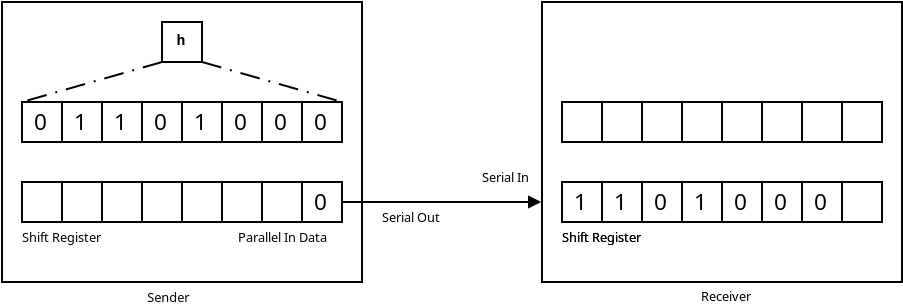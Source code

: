 <?xml version="1.0" encoding="UTF-8"?>
<dia:diagram xmlns:dia="http://www.lysator.liu.se/~alla/dia/">
  <dia:layer name="Background" visible="true" connectable="true" active="true">
    <dia:object type="Standard - Box" version="0" id="O0">
      <dia:attribute name="obj_pos">
        <dia:point val="28,2"/>
      </dia:attribute>
      <dia:attribute name="obj_bb">
        <dia:rectangle val="27.95,1.95;46.05,16.05"/>
      </dia:attribute>
      <dia:attribute name="elem_corner">
        <dia:point val="28,2"/>
      </dia:attribute>
      <dia:attribute name="elem_width">
        <dia:real val="18"/>
      </dia:attribute>
      <dia:attribute name="elem_height">
        <dia:real val="14"/>
      </dia:attribute>
      <dia:attribute name="show_background">
        <dia:boolean val="true"/>
      </dia:attribute>
    </dia:object>
    <dia:object type="Standard - Box" version="0" id="O1">
      <dia:attribute name="obj_pos">
        <dia:point val="1,2"/>
      </dia:attribute>
      <dia:attribute name="obj_bb">
        <dia:rectangle val="0.95,1.95;19.05,16.05"/>
      </dia:attribute>
      <dia:attribute name="elem_corner">
        <dia:point val="1,2"/>
      </dia:attribute>
      <dia:attribute name="elem_width">
        <dia:real val="18"/>
      </dia:attribute>
      <dia:attribute name="elem_height">
        <dia:real val="14"/>
      </dia:attribute>
      <dia:attribute name="show_background">
        <dia:boolean val="true"/>
      </dia:attribute>
    </dia:object>
    <dia:object type="Standard - Line" version="0" id="O2">
      <dia:attribute name="obj_pos">
        <dia:point val="18,12"/>
      </dia:attribute>
      <dia:attribute name="obj_bb">
        <dia:rectangle val="17.95,11.669;27.962,12.331"/>
      </dia:attribute>
      <dia:attribute name="conn_endpoints">
        <dia:point val="18,12"/>
        <dia:point val="27.9,12"/>
      </dia:attribute>
      <dia:attribute name="numcp">
        <dia:int val="1"/>
      </dia:attribute>
      <dia:attribute name="end_arrow">
        <dia:enum val="3"/>
      </dia:attribute>
      <dia:attribute name="end_arrow_length">
        <dia:real val="0.5"/>
      </dia:attribute>
      <dia:attribute name="end_arrow_width">
        <dia:real val="0.5"/>
      </dia:attribute>
      <dia:connections>
        <dia:connection handle="0" to="O12" connection="4"/>
      </dia:connections>
    </dia:object>
    <dia:object type="Standard - Line" version="0" id="O3">
      <dia:attribute name="obj_pos">
        <dia:point val="9,5"/>
      </dia:attribute>
      <dia:attribute name="obj_bb">
        <dia:rectangle val="1.938,4.938;9.062,7.062"/>
      </dia:attribute>
      <dia:attribute name="conn_endpoints">
        <dia:point val="9,5"/>
        <dia:point val="2,7"/>
      </dia:attribute>
      <dia:attribute name="numcp">
        <dia:int val="1"/>
      </dia:attribute>
      <dia:attribute name="line_style">
        <dia:enum val="2"/>
      </dia:attribute>
      <dia:connections>
        <dia:connection handle="0" to="O16" connection="5"/>
        <dia:connection handle="1" to="O19" connection="0"/>
      </dia:connections>
    </dia:object>
    <dia:object type="Standard - Line" version="0" id="O4">
      <dia:attribute name="obj_pos">
        <dia:point val="11,5"/>
      </dia:attribute>
      <dia:attribute name="obj_bb">
        <dia:rectangle val="10.938,4.938;18.062,7.062"/>
      </dia:attribute>
      <dia:attribute name="conn_endpoints">
        <dia:point val="11,5"/>
        <dia:point val="18,7"/>
      </dia:attribute>
      <dia:attribute name="numcp">
        <dia:int val="1"/>
      </dia:attribute>
      <dia:attribute name="line_style">
        <dia:enum val="2"/>
      </dia:attribute>
      <dia:connections>
        <dia:connection handle="0" to="O16" connection="7"/>
        <dia:connection handle="1" to="O26" connection="2"/>
      </dia:connections>
    </dia:object>
    <dia:object type="Standard - Box" version="0" id="O5">
      <dia:attribute name="obj_pos">
        <dia:point val="2,11"/>
      </dia:attribute>
      <dia:attribute name="obj_bb">
        <dia:rectangle val="1.95,10.95;4.05,13.05"/>
      </dia:attribute>
      <dia:attribute name="elem_corner">
        <dia:point val="2,11"/>
      </dia:attribute>
      <dia:attribute name="elem_width">
        <dia:real val="2"/>
      </dia:attribute>
      <dia:attribute name="elem_height">
        <dia:real val="2"/>
      </dia:attribute>
      <dia:attribute name="show_background">
        <dia:boolean val="true"/>
      </dia:attribute>
    </dia:object>
    <dia:object type="Standard - Box" version="0" id="O6">
      <dia:attribute name="obj_pos">
        <dia:point val="4,11"/>
      </dia:attribute>
      <dia:attribute name="obj_bb">
        <dia:rectangle val="3.95,10.95;6.05,13.05"/>
      </dia:attribute>
      <dia:attribute name="elem_corner">
        <dia:point val="4,11"/>
      </dia:attribute>
      <dia:attribute name="elem_width">
        <dia:real val="2"/>
      </dia:attribute>
      <dia:attribute name="elem_height">
        <dia:real val="2"/>
      </dia:attribute>
      <dia:attribute name="show_background">
        <dia:boolean val="true"/>
      </dia:attribute>
    </dia:object>
    <dia:object type="Standard - Box" version="0" id="O7">
      <dia:attribute name="obj_pos">
        <dia:point val="6,11"/>
      </dia:attribute>
      <dia:attribute name="obj_bb">
        <dia:rectangle val="5.95,10.95;8.05,13.05"/>
      </dia:attribute>
      <dia:attribute name="elem_corner">
        <dia:point val="6,11"/>
      </dia:attribute>
      <dia:attribute name="elem_width">
        <dia:real val="2"/>
      </dia:attribute>
      <dia:attribute name="elem_height">
        <dia:real val="2"/>
      </dia:attribute>
      <dia:attribute name="show_background">
        <dia:boolean val="true"/>
      </dia:attribute>
    </dia:object>
    <dia:object type="Standard - Box" version="0" id="O8">
      <dia:attribute name="obj_pos">
        <dia:point val="8,11"/>
      </dia:attribute>
      <dia:attribute name="obj_bb">
        <dia:rectangle val="7.95,10.95;10.05,13.05"/>
      </dia:attribute>
      <dia:attribute name="elem_corner">
        <dia:point val="8,11"/>
      </dia:attribute>
      <dia:attribute name="elem_width">
        <dia:real val="2"/>
      </dia:attribute>
      <dia:attribute name="elem_height">
        <dia:real val="2"/>
      </dia:attribute>
      <dia:attribute name="show_background">
        <dia:boolean val="true"/>
      </dia:attribute>
    </dia:object>
    <dia:object type="Standard - Box" version="0" id="O9">
      <dia:attribute name="obj_pos">
        <dia:point val="10,11"/>
      </dia:attribute>
      <dia:attribute name="obj_bb">
        <dia:rectangle val="9.95,10.95;12.05,13.05"/>
      </dia:attribute>
      <dia:attribute name="elem_corner">
        <dia:point val="10,11"/>
      </dia:attribute>
      <dia:attribute name="elem_width">
        <dia:real val="2"/>
      </dia:attribute>
      <dia:attribute name="elem_height">
        <dia:real val="2"/>
      </dia:attribute>
      <dia:attribute name="show_background">
        <dia:boolean val="true"/>
      </dia:attribute>
    </dia:object>
    <dia:object type="Standard - Box" version="0" id="O10">
      <dia:attribute name="obj_pos">
        <dia:point val="12,11"/>
      </dia:attribute>
      <dia:attribute name="obj_bb">
        <dia:rectangle val="11.95,10.95;14.05,13.05"/>
      </dia:attribute>
      <dia:attribute name="elem_corner">
        <dia:point val="12,11"/>
      </dia:attribute>
      <dia:attribute name="elem_width">
        <dia:real val="2"/>
      </dia:attribute>
      <dia:attribute name="elem_height">
        <dia:real val="2"/>
      </dia:attribute>
      <dia:attribute name="show_background">
        <dia:boolean val="true"/>
      </dia:attribute>
    </dia:object>
    <dia:object type="Standard - Box" version="0" id="O11">
      <dia:attribute name="obj_pos">
        <dia:point val="14,11"/>
      </dia:attribute>
      <dia:attribute name="obj_bb">
        <dia:rectangle val="13.95,10.95;16.05,13.05"/>
      </dia:attribute>
      <dia:attribute name="elem_corner">
        <dia:point val="14,11"/>
      </dia:attribute>
      <dia:attribute name="elem_width">
        <dia:real val="2"/>
      </dia:attribute>
      <dia:attribute name="elem_height">
        <dia:real val="2"/>
      </dia:attribute>
      <dia:attribute name="show_background">
        <dia:boolean val="true"/>
      </dia:attribute>
    </dia:object>
    <dia:object type="Standard - Box" version="0" id="O12">
      <dia:attribute name="obj_pos">
        <dia:point val="16,11"/>
      </dia:attribute>
      <dia:attribute name="obj_bb">
        <dia:rectangle val="15.95,10.95;18.05,13.05"/>
      </dia:attribute>
      <dia:attribute name="elem_corner">
        <dia:point val="16,11"/>
      </dia:attribute>
      <dia:attribute name="elem_width">
        <dia:real val="2"/>
      </dia:attribute>
      <dia:attribute name="elem_height">
        <dia:real val="2"/>
      </dia:attribute>
      <dia:attribute name="show_background">
        <dia:boolean val="true"/>
      </dia:attribute>
    </dia:object>
    <dia:object type="Standard - Text" version="1" id="O13">
      <dia:attribute name="obj_pos">
        <dia:point val="16.6,12.4"/>
      </dia:attribute>
      <dia:attribute name="obj_bb">
        <dia:rectangle val="16.6,11.35;17.32,12.668"/>
      </dia:attribute>
      <dia:attribute name="text">
        <dia:composite type="text">
          <dia:attribute name="string">
            <dia:string>#0#</dia:string>
          </dia:attribute>
          <dia:attribute name="font">
            <dia:font family="sans" style="0" name="Helvetica"/>
          </dia:attribute>
          <dia:attribute name="height">
            <dia:real val="1.411"/>
          </dia:attribute>
          <dia:attribute name="pos">
            <dia:point val="16.6,12.4"/>
          </dia:attribute>
          <dia:attribute name="color">
            <dia:color val="#000000ff"/>
          </dia:attribute>
          <dia:attribute name="alignment">
            <dia:enum val="0"/>
          </dia:attribute>
        </dia:composite>
      </dia:attribute>
      <dia:attribute name="valign">
        <dia:enum val="3"/>
      </dia:attribute>
    </dia:object>
    <dia:object type="Standard - Text" version="1" id="O14">
      <dia:attribute name="obj_pos">
        <dia:point val="12.8,14"/>
      </dia:attribute>
      <dia:attribute name="obj_bb">
        <dia:rectangle val="12.8,13.405;17.66,14.15"/>
      </dia:attribute>
      <dia:attribute name="text">
        <dia:composite type="text">
          <dia:attribute name="string">
            <dia:string>#Parallel In Data#</dia:string>
          </dia:attribute>
          <dia:attribute name="font">
            <dia:font family="sans" style="0" name="Helvetica"/>
          </dia:attribute>
          <dia:attribute name="height">
            <dia:real val="0.8"/>
          </dia:attribute>
          <dia:attribute name="pos">
            <dia:point val="12.8,14"/>
          </dia:attribute>
          <dia:attribute name="color">
            <dia:color val="#000000ff"/>
          </dia:attribute>
          <dia:attribute name="alignment">
            <dia:enum val="0"/>
          </dia:attribute>
        </dia:composite>
      </dia:attribute>
      <dia:attribute name="valign">
        <dia:enum val="3"/>
      </dia:attribute>
    </dia:object>
    <dia:object type="Standard - Text" version="1" id="O15">
      <dia:attribute name="obj_pos">
        <dia:point val="20,13"/>
      </dia:attribute>
      <dia:attribute name="obj_bb">
        <dia:rectangle val="20,12.405;23.175,13.15"/>
      </dia:attribute>
      <dia:attribute name="text">
        <dia:composite type="text">
          <dia:attribute name="string">
            <dia:string>#Serial Out#</dia:string>
          </dia:attribute>
          <dia:attribute name="font">
            <dia:font family="sans" style="0" name="Helvetica"/>
          </dia:attribute>
          <dia:attribute name="height">
            <dia:real val="0.8"/>
          </dia:attribute>
          <dia:attribute name="pos">
            <dia:point val="20,13"/>
          </dia:attribute>
          <dia:attribute name="color">
            <dia:color val="#000000ff"/>
          </dia:attribute>
          <dia:attribute name="alignment">
            <dia:enum val="0"/>
          </dia:attribute>
        </dia:composite>
      </dia:attribute>
      <dia:attribute name="valign">
        <dia:enum val="3"/>
      </dia:attribute>
    </dia:object>
    <dia:object type="Standard - Box" version="0" id="O16">
      <dia:attribute name="obj_pos">
        <dia:point val="9,3"/>
      </dia:attribute>
      <dia:attribute name="obj_bb">
        <dia:rectangle val="8.95,2.95;11.05,5.05"/>
      </dia:attribute>
      <dia:attribute name="elem_corner">
        <dia:point val="9,3"/>
      </dia:attribute>
      <dia:attribute name="elem_width">
        <dia:real val="2"/>
      </dia:attribute>
      <dia:attribute name="elem_height">
        <dia:real val="2"/>
      </dia:attribute>
      <dia:attribute name="show_background">
        <dia:boolean val="true"/>
      </dia:attribute>
    </dia:object>
    <dia:object type="Standard - Text" version="1" id="O17">
      <dia:attribute name="obj_pos">
        <dia:point val="9.73,4.154"/>
      </dia:attribute>
      <dia:attribute name="obj_bb">
        <dia:rectangle val="9.73,3.524;10.213,4.314"/>
      </dia:attribute>
      <dia:attribute name="text">
        <dia:composite type="text">
          <dia:attribute name="string">
            <dia:string>#h#</dia:string>
          </dia:attribute>
          <dia:attribute name="font">
            <dia:font family="sans" style="80" name="Helvetica-Bold"/>
          </dia:attribute>
          <dia:attribute name="height">
            <dia:real val="0.847"/>
          </dia:attribute>
          <dia:attribute name="pos">
            <dia:point val="9.73,4.154"/>
          </dia:attribute>
          <dia:attribute name="color">
            <dia:color val="#000000ff"/>
          </dia:attribute>
          <dia:attribute name="alignment">
            <dia:enum val="0"/>
          </dia:attribute>
        </dia:composite>
      </dia:attribute>
      <dia:attribute name="valign">
        <dia:enum val="3"/>
      </dia:attribute>
    </dia:object>
    <dia:object type="Standard - Text" version="1" id="O18">
      <dia:attribute name="obj_pos">
        <dia:point val="8.264,17"/>
      </dia:attribute>
      <dia:attribute name="obj_bb">
        <dia:rectangle val="8.264,16.405;10.536,17.15"/>
      </dia:attribute>
      <dia:attribute name="text">
        <dia:composite type="text">
          <dia:attribute name="string">
            <dia:string>#Sender#</dia:string>
          </dia:attribute>
          <dia:attribute name="font">
            <dia:font family="sans" style="0" name="Helvetica"/>
          </dia:attribute>
          <dia:attribute name="height">
            <dia:real val="0.8"/>
          </dia:attribute>
          <dia:attribute name="pos">
            <dia:point val="8.264,17"/>
          </dia:attribute>
          <dia:attribute name="color">
            <dia:color val="#000000ff"/>
          </dia:attribute>
          <dia:attribute name="alignment">
            <dia:enum val="0"/>
          </dia:attribute>
        </dia:composite>
      </dia:attribute>
      <dia:attribute name="valign">
        <dia:enum val="3"/>
      </dia:attribute>
    </dia:object>
    <dia:group>
      <dia:attribute name="meta">
        <dia:composite type="dict"/>
      </dia:attribute>
      <dia:attribute name="matrix"/>
      <dia:object type="Standard - Box" version="0" id="O19">
        <dia:attribute name="obj_pos">
          <dia:point val="2,7"/>
        </dia:attribute>
        <dia:attribute name="obj_bb">
          <dia:rectangle val="1.95,6.95;4.05,9.05"/>
        </dia:attribute>
        <dia:attribute name="elem_corner">
          <dia:point val="2,7"/>
        </dia:attribute>
        <dia:attribute name="elem_width">
          <dia:real val="2"/>
        </dia:attribute>
        <dia:attribute name="elem_height">
          <dia:real val="2"/>
        </dia:attribute>
        <dia:attribute name="show_background">
          <dia:boolean val="true"/>
        </dia:attribute>
      </dia:object>
      <dia:object type="Standard - Box" version="0" id="O20">
        <dia:attribute name="obj_pos">
          <dia:point val="4,7"/>
        </dia:attribute>
        <dia:attribute name="obj_bb">
          <dia:rectangle val="3.95,6.95;6.05,9.05"/>
        </dia:attribute>
        <dia:attribute name="elem_corner">
          <dia:point val="4,7"/>
        </dia:attribute>
        <dia:attribute name="elem_width">
          <dia:real val="2"/>
        </dia:attribute>
        <dia:attribute name="elem_height">
          <dia:real val="2"/>
        </dia:attribute>
        <dia:attribute name="show_background">
          <dia:boolean val="true"/>
        </dia:attribute>
      </dia:object>
      <dia:object type="Standard - Box" version="0" id="O21">
        <dia:attribute name="obj_pos">
          <dia:point val="6,7"/>
        </dia:attribute>
        <dia:attribute name="obj_bb">
          <dia:rectangle val="5.95,6.95;8.05,9.05"/>
        </dia:attribute>
        <dia:attribute name="elem_corner">
          <dia:point val="6,7"/>
        </dia:attribute>
        <dia:attribute name="elem_width">
          <dia:real val="2"/>
        </dia:attribute>
        <dia:attribute name="elem_height">
          <dia:real val="2"/>
        </dia:attribute>
        <dia:attribute name="show_background">
          <dia:boolean val="true"/>
        </dia:attribute>
      </dia:object>
      <dia:object type="Standard - Box" version="0" id="O22">
        <dia:attribute name="obj_pos">
          <dia:point val="8,7"/>
        </dia:attribute>
        <dia:attribute name="obj_bb">
          <dia:rectangle val="7.95,6.95;10.05,9.05"/>
        </dia:attribute>
        <dia:attribute name="elem_corner">
          <dia:point val="8,7"/>
        </dia:attribute>
        <dia:attribute name="elem_width">
          <dia:real val="2"/>
        </dia:attribute>
        <dia:attribute name="elem_height">
          <dia:real val="2"/>
        </dia:attribute>
        <dia:attribute name="show_background">
          <dia:boolean val="true"/>
        </dia:attribute>
      </dia:object>
      <dia:object type="Standard - Box" version="0" id="O23">
        <dia:attribute name="obj_pos">
          <dia:point val="10,7"/>
        </dia:attribute>
        <dia:attribute name="obj_bb">
          <dia:rectangle val="9.95,6.95;12.05,9.05"/>
        </dia:attribute>
        <dia:attribute name="elem_corner">
          <dia:point val="10,7"/>
        </dia:attribute>
        <dia:attribute name="elem_width">
          <dia:real val="2"/>
        </dia:attribute>
        <dia:attribute name="elem_height">
          <dia:real val="2"/>
        </dia:attribute>
        <dia:attribute name="show_background">
          <dia:boolean val="true"/>
        </dia:attribute>
      </dia:object>
      <dia:object type="Standard - Box" version="0" id="O24">
        <dia:attribute name="obj_pos">
          <dia:point val="12,7"/>
        </dia:attribute>
        <dia:attribute name="obj_bb">
          <dia:rectangle val="11.95,6.95;14.05,9.05"/>
        </dia:attribute>
        <dia:attribute name="elem_corner">
          <dia:point val="12,7"/>
        </dia:attribute>
        <dia:attribute name="elem_width">
          <dia:real val="2"/>
        </dia:attribute>
        <dia:attribute name="elem_height">
          <dia:real val="2"/>
        </dia:attribute>
        <dia:attribute name="show_background">
          <dia:boolean val="true"/>
        </dia:attribute>
      </dia:object>
      <dia:object type="Standard - Box" version="0" id="O25">
        <dia:attribute name="obj_pos">
          <dia:point val="14,7"/>
        </dia:attribute>
        <dia:attribute name="obj_bb">
          <dia:rectangle val="13.95,6.95;16.05,9.05"/>
        </dia:attribute>
        <dia:attribute name="elem_corner">
          <dia:point val="14,7"/>
        </dia:attribute>
        <dia:attribute name="elem_width">
          <dia:real val="2"/>
        </dia:attribute>
        <dia:attribute name="elem_height">
          <dia:real val="2"/>
        </dia:attribute>
        <dia:attribute name="show_background">
          <dia:boolean val="true"/>
        </dia:attribute>
      </dia:object>
      <dia:object type="Standard - Box" version="0" id="O26">
        <dia:attribute name="obj_pos">
          <dia:point val="16,7"/>
        </dia:attribute>
        <dia:attribute name="obj_bb">
          <dia:rectangle val="15.95,6.95;18.05,9.05"/>
        </dia:attribute>
        <dia:attribute name="elem_corner">
          <dia:point val="16,7"/>
        </dia:attribute>
        <dia:attribute name="elem_width">
          <dia:real val="2"/>
        </dia:attribute>
        <dia:attribute name="elem_height">
          <dia:real val="2"/>
        </dia:attribute>
        <dia:attribute name="show_background">
          <dia:boolean val="true"/>
        </dia:attribute>
      </dia:object>
      <dia:object type="Standard - Text" version="1" id="O27">
        <dia:attribute name="obj_pos">
          <dia:point val="2.6,8.4"/>
        </dia:attribute>
        <dia:attribute name="obj_bb">
          <dia:rectangle val="2.6,7.35;3.32,8.668"/>
        </dia:attribute>
        <dia:attribute name="text">
          <dia:composite type="text">
            <dia:attribute name="string">
              <dia:string>#0#</dia:string>
            </dia:attribute>
            <dia:attribute name="font">
              <dia:font family="sans" style="0" name="Helvetica"/>
            </dia:attribute>
            <dia:attribute name="height">
              <dia:real val="1.411"/>
            </dia:attribute>
            <dia:attribute name="pos">
              <dia:point val="2.6,8.4"/>
            </dia:attribute>
            <dia:attribute name="color">
              <dia:color val="#000000ff"/>
            </dia:attribute>
            <dia:attribute name="alignment">
              <dia:enum val="0"/>
            </dia:attribute>
          </dia:composite>
        </dia:attribute>
        <dia:attribute name="valign">
          <dia:enum val="3"/>
        </dia:attribute>
      </dia:object>
      <dia:object type="Standard - Text" version="1" id="O28">
        <dia:attribute name="obj_pos">
          <dia:point val="4.6,8.4"/>
        </dia:attribute>
        <dia:attribute name="obj_bb">
          <dia:rectangle val="4.6,7.35;5.32,8.668"/>
        </dia:attribute>
        <dia:attribute name="text">
          <dia:composite type="text">
            <dia:attribute name="string">
              <dia:string>#1#</dia:string>
            </dia:attribute>
            <dia:attribute name="font">
              <dia:font family="sans" style="0" name="Helvetica"/>
            </dia:attribute>
            <dia:attribute name="height">
              <dia:real val="1.411"/>
            </dia:attribute>
            <dia:attribute name="pos">
              <dia:point val="4.6,8.4"/>
            </dia:attribute>
            <dia:attribute name="color">
              <dia:color val="#000000ff"/>
            </dia:attribute>
            <dia:attribute name="alignment">
              <dia:enum val="0"/>
            </dia:attribute>
          </dia:composite>
        </dia:attribute>
        <dia:attribute name="valign">
          <dia:enum val="3"/>
        </dia:attribute>
      </dia:object>
      <dia:object type="Standard - Text" version="1" id="O29">
        <dia:attribute name="obj_pos">
          <dia:point val="6.6,8.4"/>
        </dia:attribute>
        <dia:attribute name="obj_bb">
          <dia:rectangle val="6.6,7.35;7.32,8.668"/>
        </dia:attribute>
        <dia:attribute name="text">
          <dia:composite type="text">
            <dia:attribute name="string">
              <dia:string>#1#</dia:string>
            </dia:attribute>
            <dia:attribute name="font">
              <dia:font family="sans" style="0" name="Helvetica"/>
            </dia:attribute>
            <dia:attribute name="height">
              <dia:real val="1.411"/>
            </dia:attribute>
            <dia:attribute name="pos">
              <dia:point val="6.6,8.4"/>
            </dia:attribute>
            <dia:attribute name="color">
              <dia:color val="#000000ff"/>
            </dia:attribute>
            <dia:attribute name="alignment">
              <dia:enum val="0"/>
            </dia:attribute>
          </dia:composite>
        </dia:attribute>
        <dia:attribute name="valign">
          <dia:enum val="3"/>
        </dia:attribute>
      </dia:object>
      <dia:object type="Standard - Text" version="1" id="O30">
        <dia:attribute name="obj_pos">
          <dia:point val="8.6,8.4"/>
        </dia:attribute>
        <dia:attribute name="obj_bb">
          <dia:rectangle val="8.6,7.35;9.32,8.668"/>
        </dia:attribute>
        <dia:attribute name="text">
          <dia:composite type="text">
            <dia:attribute name="string">
              <dia:string>#0#</dia:string>
            </dia:attribute>
            <dia:attribute name="font">
              <dia:font family="sans" style="0" name="Helvetica"/>
            </dia:attribute>
            <dia:attribute name="height">
              <dia:real val="1.411"/>
            </dia:attribute>
            <dia:attribute name="pos">
              <dia:point val="8.6,8.4"/>
            </dia:attribute>
            <dia:attribute name="color">
              <dia:color val="#000000ff"/>
            </dia:attribute>
            <dia:attribute name="alignment">
              <dia:enum val="0"/>
            </dia:attribute>
          </dia:composite>
        </dia:attribute>
        <dia:attribute name="valign">
          <dia:enum val="3"/>
        </dia:attribute>
      </dia:object>
      <dia:object type="Standard - Text" version="1" id="O31">
        <dia:attribute name="obj_pos">
          <dia:point val="10.6,8.4"/>
        </dia:attribute>
        <dia:attribute name="obj_bb">
          <dia:rectangle val="10.6,7.35;11.32,8.668"/>
        </dia:attribute>
        <dia:attribute name="text">
          <dia:composite type="text">
            <dia:attribute name="string">
              <dia:string>#1#</dia:string>
            </dia:attribute>
            <dia:attribute name="font">
              <dia:font family="sans" style="0" name="Helvetica"/>
            </dia:attribute>
            <dia:attribute name="height">
              <dia:real val="1.411"/>
            </dia:attribute>
            <dia:attribute name="pos">
              <dia:point val="10.6,8.4"/>
            </dia:attribute>
            <dia:attribute name="color">
              <dia:color val="#000000ff"/>
            </dia:attribute>
            <dia:attribute name="alignment">
              <dia:enum val="0"/>
            </dia:attribute>
          </dia:composite>
        </dia:attribute>
        <dia:attribute name="valign">
          <dia:enum val="3"/>
        </dia:attribute>
      </dia:object>
      <dia:object type="Standard - Text" version="1" id="O32">
        <dia:attribute name="obj_pos">
          <dia:point val="12.6,8.4"/>
        </dia:attribute>
        <dia:attribute name="obj_bb">
          <dia:rectangle val="12.6,7.35;13.32,8.668"/>
        </dia:attribute>
        <dia:attribute name="text">
          <dia:composite type="text">
            <dia:attribute name="string">
              <dia:string>#0#</dia:string>
            </dia:attribute>
            <dia:attribute name="font">
              <dia:font family="sans" style="0" name="Helvetica"/>
            </dia:attribute>
            <dia:attribute name="height">
              <dia:real val="1.411"/>
            </dia:attribute>
            <dia:attribute name="pos">
              <dia:point val="12.6,8.4"/>
            </dia:attribute>
            <dia:attribute name="color">
              <dia:color val="#000000ff"/>
            </dia:attribute>
            <dia:attribute name="alignment">
              <dia:enum val="0"/>
            </dia:attribute>
          </dia:composite>
        </dia:attribute>
        <dia:attribute name="valign">
          <dia:enum val="3"/>
        </dia:attribute>
      </dia:object>
      <dia:object type="Standard - Text" version="1" id="O33">
        <dia:attribute name="obj_pos">
          <dia:point val="14.6,8.4"/>
        </dia:attribute>
        <dia:attribute name="obj_bb">
          <dia:rectangle val="14.6,7.35;15.32,8.668"/>
        </dia:attribute>
        <dia:attribute name="text">
          <dia:composite type="text">
            <dia:attribute name="string">
              <dia:string>#0#</dia:string>
            </dia:attribute>
            <dia:attribute name="font">
              <dia:font family="sans" style="0" name="Helvetica"/>
            </dia:attribute>
            <dia:attribute name="height">
              <dia:real val="1.411"/>
            </dia:attribute>
            <dia:attribute name="pos">
              <dia:point val="14.6,8.4"/>
            </dia:attribute>
            <dia:attribute name="color">
              <dia:color val="#000000ff"/>
            </dia:attribute>
            <dia:attribute name="alignment">
              <dia:enum val="0"/>
            </dia:attribute>
          </dia:composite>
        </dia:attribute>
        <dia:attribute name="valign">
          <dia:enum val="3"/>
        </dia:attribute>
      </dia:object>
      <dia:object type="Standard - Text" version="1" id="O34">
        <dia:attribute name="obj_pos">
          <dia:point val="16.6,8.4"/>
        </dia:attribute>
        <dia:attribute name="obj_bb">
          <dia:rectangle val="16.6,7.35;17.32,8.668"/>
        </dia:attribute>
        <dia:attribute name="text">
          <dia:composite type="text">
            <dia:attribute name="string">
              <dia:string>#0#</dia:string>
            </dia:attribute>
            <dia:attribute name="font">
              <dia:font family="sans" style="0" name="Helvetica"/>
            </dia:attribute>
            <dia:attribute name="height">
              <dia:real val="1.411"/>
            </dia:attribute>
            <dia:attribute name="pos">
              <dia:point val="16.6,8.4"/>
            </dia:attribute>
            <dia:attribute name="color">
              <dia:color val="#000000ff"/>
            </dia:attribute>
            <dia:attribute name="alignment">
              <dia:enum val="0"/>
            </dia:attribute>
          </dia:composite>
        </dia:attribute>
        <dia:attribute name="valign">
          <dia:enum val="3"/>
        </dia:attribute>
      </dia:object>
    </dia:group>
    <dia:object type="Standard - Text" version="1" id="O35">
      <dia:attribute name="obj_pos">
        <dia:point val="35.95,16.95"/>
      </dia:attribute>
      <dia:attribute name="obj_bb">
        <dia:rectangle val="35.95,16.355;38.725,17.1"/>
      </dia:attribute>
      <dia:attribute name="text">
        <dia:composite type="text">
          <dia:attribute name="string">
            <dia:string>#Receiver#</dia:string>
          </dia:attribute>
          <dia:attribute name="font">
            <dia:font family="sans" style="0" name="Helvetica"/>
          </dia:attribute>
          <dia:attribute name="height">
            <dia:real val="0.8"/>
          </dia:attribute>
          <dia:attribute name="pos">
            <dia:point val="35.95,16.95"/>
          </dia:attribute>
          <dia:attribute name="color">
            <dia:color val="#000000ff"/>
          </dia:attribute>
          <dia:attribute name="alignment">
            <dia:enum val="0"/>
          </dia:attribute>
        </dia:composite>
      </dia:attribute>
      <dia:attribute name="valign">
        <dia:enum val="3"/>
      </dia:attribute>
    </dia:object>
    <dia:object type="Standard - Text" version="1" id="O36">
      <dia:attribute name="obj_pos">
        <dia:point val="2,14"/>
      </dia:attribute>
      <dia:attribute name="obj_bb">
        <dia:rectangle val="2,13.405;6.295,14.15"/>
      </dia:attribute>
      <dia:attribute name="text">
        <dia:composite type="text">
          <dia:attribute name="string">
            <dia:string>#Shift Register#</dia:string>
          </dia:attribute>
          <dia:attribute name="font">
            <dia:font family="sans" style="0" name="Helvetica"/>
          </dia:attribute>
          <dia:attribute name="height">
            <dia:real val="0.8"/>
          </dia:attribute>
          <dia:attribute name="pos">
            <dia:point val="2,14"/>
          </dia:attribute>
          <dia:attribute name="color">
            <dia:color val="#000000ff"/>
          </dia:attribute>
          <dia:attribute name="alignment">
            <dia:enum val="0"/>
          </dia:attribute>
        </dia:composite>
      </dia:attribute>
      <dia:attribute name="valign">
        <dia:enum val="3"/>
      </dia:attribute>
    </dia:object>
    <dia:object type="Standard - Text" version="1" id="O37">
      <dia:attribute name="obj_pos">
        <dia:point val="29,14"/>
      </dia:attribute>
      <dia:attribute name="obj_bb">
        <dia:rectangle val="29,13.405;33.295,14.15"/>
      </dia:attribute>
      <dia:attribute name="text">
        <dia:composite type="text">
          <dia:attribute name="string">
            <dia:string>#Shift Register#</dia:string>
          </dia:attribute>
          <dia:attribute name="font">
            <dia:font family="sans" style="0" name="Helvetica"/>
          </dia:attribute>
          <dia:attribute name="height">
            <dia:real val="0.8"/>
          </dia:attribute>
          <dia:attribute name="pos">
            <dia:point val="29,14"/>
          </dia:attribute>
          <dia:attribute name="color">
            <dia:color val="#000000ff"/>
          </dia:attribute>
          <dia:attribute name="alignment">
            <dia:enum val="0"/>
          </dia:attribute>
        </dia:composite>
      </dia:attribute>
      <dia:attribute name="valign">
        <dia:enum val="3"/>
      </dia:attribute>
    </dia:object>
    <dia:object type="Standard - Box" version="0" id="O38">
      <dia:attribute name="obj_pos">
        <dia:point val="29,11"/>
      </dia:attribute>
      <dia:attribute name="obj_bb">
        <dia:rectangle val="28.95,10.95;31.05,13.05"/>
      </dia:attribute>
      <dia:attribute name="elem_corner">
        <dia:point val="29,11"/>
      </dia:attribute>
      <dia:attribute name="elem_width">
        <dia:real val="2"/>
      </dia:attribute>
      <dia:attribute name="elem_height">
        <dia:real val="2"/>
      </dia:attribute>
      <dia:attribute name="show_background">
        <dia:boolean val="true"/>
      </dia:attribute>
    </dia:object>
    <dia:object type="Standard - Box" version="0" id="O39">
      <dia:attribute name="obj_pos">
        <dia:point val="31,11"/>
      </dia:attribute>
      <dia:attribute name="obj_bb">
        <dia:rectangle val="30.95,10.95;33.05,13.05"/>
      </dia:attribute>
      <dia:attribute name="elem_corner">
        <dia:point val="31,11"/>
      </dia:attribute>
      <dia:attribute name="elem_width">
        <dia:real val="2"/>
      </dia:attribute>
      <dia:attribute name="elem_height">
        <dia:real val="2"/>
      </dia:attribute>
      <dia:attribute name="show_background">
        <dia:boolean val="true"/>
      </dia:attribute>
    </dia:object>
    <dia:object type="Standard - Box" version="0" id="O40">
      <dia:attribute name="obj_pos">
        <dia:point val="33,11"/>
      </dia:attribute>
      <dia:attribute name="obj_bb">
        <dia:rectangle val="32.95,10.95;35.05,13.05"/>
      </dia:attribute>
      <dia:attribute name="elem_corner">
        <dia:point val="33,11"/>
      </dia:attribute>
      <dia:attribute name="elem_width">
        <dia:real val="2"/>
      </dia:attribute>
      <dia:attribute name="elem_height">
        <dia:real val="2"/>
      </dia:attribute>
      <dia:attribute name="show_background">
        <dia:boolean val="true"/>
      </dia:attribute>
    </dia:object>
    <dia:object type="Standard - Box" version="0" id="O41">
      <dia:attribute name="obj_pos">
        <dia:point val="35,11"/>
      </dia:attribute>
      <dia:attribute name="obj_bb">
        <dia:rectangle val="34.95,10.95;37.05,13.05"/>
      </dia:attribute>
      <dia:attribute name="elem_corner">
        <dia:point val="35,11"/>
      </dia:attribute>
      <dia:attribute name="elem_width">
        <dia:real val="2"/>
      </dia:attribute>
      <dia:attribute name="elem_height">
        <dia:real val="2"/>
      </dia:attribute>
      <dia:attribute name="show_background">
        <dia:boolean val="true"/>
      </dia:attribute>
    </dia:object>
    <dia:object type="Standard - Box" version="0" id="O42">
      <dia:attribute name="obj_pos">
        <dia:point val="37,11"/>
      </dia:attribute>
      <dia:attribute name="obj_bb">
        <dia:rectangle val="36.95,10.95;39.05,13.05"/>
      </dia:attribute>
      <dia:attribute name="elem_corner">
        <dia:point val="37,11"/>
      </dia:attribute>
      <dia:attribute name="elem_width">
        <dia:real val="2"/>
      </dia:attribute>
      <dia:attribute name="elem_height">
        <dia:real val="2"/>
      </dia:attribute>
      <dia:attribute name="show_background">
        <dia:boolean val="true"/>
      </dia:attribute>
    </dia:object>
    <dia:object type="Standard - Box" version="0" id="O43">
      <dia:attribute name="obj_pos">
        <dia:point val="39,11"/>
      </dia:attribute>
      <dia:attribute name="obj_bb">
        <dia:rectangle val="38.95,10.95;41.05,13.05"/>
      </dia:attribute>
      <dia:attribute name="elem_corner">
        <dia:point val="39,11"/>
      </dia:attribute>
      <dia:attribute name="elem_width">
        <dia:real val="2"/>
      </dia:attribute>
      <dia:attribute name="elem_height">
        <dia:real val="2"/>
      </dia:attribute>
      <dia:attribute name="show_background">
        <dia:boolean val="true"/>
      </dia:attribute>
    </dia:object>
    <dia:object type="Standard - Box" version="0" id="O44">
      <dia:attribute name="obj_pos">
        <dia:point val="41,11"/>
      </dia:attribute>
      <dia:attribute name="obj_bb">
        <dia:rectangle val="40.95,10.95;43.05,13.05"/>
      </dia:attribute>
      <dia:attribute name="elem_corner">
        <dia:point val="41,11"/>
      </dia:attribute>
      <dia:attribute name="elem_width">
        <dia:real val="2"/>
      </dia:attribute>
      <dia:attribute name="elem_height">
        <dia:real val="2"/>
      </dia:attribute>
      <dia:attribute name="show_background">
        <dia:boolean val="true"/>
      </dia:attribute>
    </dia:object>
    <dia:object type="Standard - Box" version="0" id="O45">
      <dia:attribute name="obj_pos">
        <dia:point val="43,11"/>
      </dia:attribute>
      <dia:attribute name="obj_bb">
        <dia:rectangle val="42.95,10.95;45.05,13.05"/>
      </dia:attribute>
      <dia:attribute name="elem_corner">
        <dia:point val="43,11"/>
      </dia:attribute>
      <dia:attribute name="elem_width">
        <dia:real val="2"/>
      </dia:attribute>
      <dia:attribute name="elem_height">
        <dia:real val="2"/>
      </dia:attribute>
      <dia:attribute name="show_background">
        <dia:boolean val="true"/>
      </dia:attribute>
    </dia:object>
    <dia:object type="Standard - Text" version="1" id="O46">
      <dia:attribute name="obj_pos">
        <dia:point val="29.6,12.4"/>
      </dia:attribute>
      <dia:attribute name="obj_bb">
        <dia:rectangle val="29.6,11.35;30.32,12.668"/>
      </dia:attribute>
      <dia:attribute name="text">
        <dia:composite type="text">
          <dia:attribute name="string">
            <dia:string>#1#</dia:string>
          </dia:attribute>
          <dia:attribute name="font">
            <dia:font family="sans" style="0" name="Helvetica"/>
          </dia:attribute>
          <dia:attribute name="height">
            <dia:real val="1.411"/>
          </dia:attribute>
          <dia:attribute name="pos">
            <dia:point val="29.6,12.4"/>
          </dia:attribute>
          <dia:attribute name="color">
            <dia:color val="#000000ff"/>
          </dia:attribute>
          <dia:attribute name="alignment">
            <dia:enum val="0"/>
          </dia:attribute>
        </dia:composite>
      </dia:attribute>
      <dia:attribute name="valign">
        <dia:enum val="3"/>
      </dia:attribute>
    </dia:object>
    <dia:object type="Standard - Text" version="1" id="O47">
      <dia:attribute name="obj_pos">
        <dia:point val="31.6,12.4"/>
      </dia:attribute>
      <dia:attribute name="obj_bb">
        <dia:rectangle val="31.6,11.35;32.32,12.668"/>
      </dia:attribute>
      <dia:attribute name="text">
        <dia:composite type="text">
          <dia:attribute name="string">
            <dia:string>#1#</dia:string>
          </dia:attribute>
          <dia:attribute name="font">
            <dia:font family="sans" style="0" name="Helvetica"/>
          </dia:attribute>
          <dia:attribute name="height">
            <dia:real val="1.411"/>
          </dia:attribute>
          <dia:attribute name="pos">
            <dia:point val="31.6,12.4"/>
          </dia:attribute>
          <dia:attribute name="color">
            <dia:color val="#000000ff"/>
          </dia:attribute>
          <dia:attribute name="alignment">
            <dia:enum val="0"/>
          </dia:attribute>
        </dia:composite>
      </dia:attribute>
      <dia:attribute name="valign">
        <dia:enum val="3"/>
      </dia:attribute>
    </dia:object>
    <dia:object type="Standard - Text" version="1" id="O48">
      <dia:attribute name="obj_pos">
        <dia:point val="33.6,12.4"/>
      </dia:attribute>
      <dia:attribute name="obj_bb">
        <dia:rectangle val="33.6,11.35;34.32,12.668"/>
      </dia:attribute>
      <dia:attribute name="text">
        <dia:composite type="text">
          <dia:attribute name="string">
            <dia:string>#0#</dia:string>
          </dia:attribute>
          <dia:attribute name="font">
            <dia:font family="sans" style="0" name="Helvetica"/>
          </dia:attribute>
          <dia:attribute name="height">
            <dia:real val="1.411"/>
          </dia:attribute>
          <dia:attribute name="pos">
            <dia:point val="33.6,12.4"/>
          </dia:attribute>
          <dia:attribute name="color">
            <dia:color val="#000000ff"/>
          </dia:attribute>
          <dia:attribute name="alignment">
            <dia:enum val="0"/>
          </dia:attribute>
        </dia:composite>
      </dia:attribute>
      <dia:attribute name="valign">
        <dia:enum val="3"/>
      </dia:attribute>
    </dia:object>
    <dia:object type="Standard - Text" version="1" id="O49">
      <dia:attribute name="obj_pos">
        <dia:point val="35.6,12.4"/>
      </dia:attribute>
      <dia:attribute name="obj_bb">
        <dia:rectangle val="35.6,11.35;36.32,12.668"/>
      </dia:attribute>
      <dia:attribute name="text">
        <dia:composite type="text">
          <dia:attribute name="string">
            <dia:string>#1#</dia:string>
          </dia:attribute>
          <dia:attribute name="font">
            <dia:font family="sans" style="0" name="Helvetica"/>
          </dia:attribute>
          <dia:attribute name="height">
            <dia:real val="1.411"/>
          </dia:attribute>
          <dia:attribute name="pos">
            <dia:point val="35.6,12.4"/>
          </dia:attribute>
          <dia:attribute name="color">
            <dia:color val="#000000ff"/>
          </dia:attribute>
          <dia:attribute name="alignment">
            <dia:enum val="0"/>
          </dia:attribute>
        </dia:composite>
      </dia:attribute>
      <dia:attribute name="valign">
        <dia:enum val="3"/>
      </dia:attribute>
    </dia:object>
    <dia:object type="Standard - Text" version="1" id="O50">
      <dia:attribute name="obj_pos">
        <dia:point val="37.6,12.4"/>
      </dia:attribute>
      <dia:attribute name="obj_bb">
        <dia:rectangle val="37.6,11.35;38.32,12.668"/>
      </dia:attribute>
      <dia:attribute name="text">
        <dia:composite type="text">
          <dia:attribute name="string">
            <dia:string>#0#</dia:string>
          </dia:attribute>
          <dia:attribute name="font">
            <dia:font family="sans" style="0" name="Helvetica"/>
          </dia:attribute>
          <dia:attribute name="height">
            <dia:real val="1.411"/>
          </dia:attribute>
          <dia:attribute name="pos">
            <dia:point val="37.6,12.4"/>
          </dia:attribute>
          <dia:attribute name="color">
            <dia:color val="#000000ff"/>
          </dia:attribute>
          <dia:attribute name="alignment">
            <dia:enum val="0"/>
          </dia:attribute>
        </dia:composite>
      </dia:attribute>
      <dia:attribute name="valign">
        <dia:enum val="3"/>
      </dia:attribute>
    </dia:object>
    <dia:object type="Standard - Text" version="1" id="O51">
      <dia:attribute name="obj_pos">
        <dia:point val="39.6,12.4"/>
      </dia:attribute>
      <dia:attribute name="obj_bb">
        <dia:rectangle val="39.6,11.35;40.32,12.668"/>
      </dia:attribute>
      <dia:attribute name="text">
        <dia:composite type="text">
          <dia:attribute name="string">
            <dia:string>#0#</dia:string>
          </dia:attribute>
          <dia:attribute name="font">
            <dia:font family="sans" style="0" name="Helvetica"/>
          </dia:attribute>
          <dia:attribute name="height">
            <dia:real val="1.411"/>
          </dia:attribute>
          <dia:attribute name="pos">
            <dia:point val="39.6,12.4"/>
          </dia:attribute>
          <dia:attribute name="color">
            <dia:color val="#000000ff"/>
          </dia:attribute>
          <dia:attribute name="alignment">
            <dia:enum val="0"/>
          </dia:attribute>
        </dia:composite>
      </dia:attribute>
      <dia:attribute name="valign">
        <dia:enum val="3"/>
      </dia:attribute>
    </dia:object>
    <dia:object type="Standard - Text" version="1" id="O52">
      <dia:attribute name="obj_pos">
        <dia:point val="41.6,12.4"/>
      </dia:attribute>
      <dia:attribute name="obj_bb">
        <dia:rectangle val="41.6,11.35;42.32,12.668"/>
      </dia:attribute>
      <dia:attribute name="text">
        <dia:composite type="text">
          <dia:attribute name="string">
            <dia:string>#0#</dia:string>
          </dia:attribute>
          <dia:attribute name="font">
            <dia:font family="sans" style="0" name="Helvetica"/>
          </dia:attribute>
          <dia:attribute name="height">
            <dia:real val="1.411"/>
          </dia:attribute>
          <dia:attribute name="pos">
            <dia:point val="41.6,12.4"/>
          </dia:attribute>
          <dia:attribute name="color">
            <dia:color val="#000000ff"/>
          </dia:attribute>
          <dia:attribute name="alignment">
            <dia:enum val="0"/>
          </dia:attribute>
        </dia:composite>
      </dia:attribute>
      <dia:attribute name="valign">
        <dia:enum val="3"/>
      </dia:attribute>
    </dia:object>
    <dia:object type="Standard - Box" version="0" id="O53">
      <dia:attribute name="obj_pos">
        <dia:point val="29,7"/>
      </dia:attribute>
      <dia:attribute name="obj_bb">
        <dia:rectangle val="28.95,6.95;31.05,9.05"/>
      </dia:attribute>
      <dia:attribute name="elem_corner">
        <dia:point val="29,7"/>
      </dia:attribute>
      <dia:attribute name="elem_width">
        <dia:real val="2"/>
      </dia:attribute>
      <dia:attribute name="elem_height">
        <dia:real val="2"/>
      </dia:attribute>
      <dia:attribute name="show_background">
        <dia:boolean val="true"/>
      </dia:attribute>
    </dia:object>
    <dia:object type="Standard - Box" version="0" id="O54">
      <dia:attribute name="obj_pos">
        <dia:point val="31,7"/>
      </dia:attribute>
      <dia:attribute name="obj_bb">
        <dia:rectangle val="30.95,6.95;33.05,9.05"/>
      </dia:attribute>
      <dia:attribute name="elem_corner">
        <dia:point val="31,7"/>
      </dia:attribute>
      <dia:attribute name="elem_width">
        <dia:real val="2"/>
      </dia:attribute>
      <dia:attribute name="elem_height">
        <dia:real val="2"/>
      </dia:attribute>
      <dia:attribute name="show_background">
        <dia:boolean val="true"/>
      </dia:attribute>
    </dia:object>
    <dia:object type="Standard - Box" version="0" id="O55">
      <dia:attribute name="obj_pos">
        <dia:point val="33,7"/>
      </dia:attribute>
      <dia:attribute name="obj_bb">
        <dia:rectangle val="32.95,6.95;35.05,9.05"/>
      </dia:attribute>
      <dia:attribute name="elem_corner">
        <dia:point val="33,7"/>
      </dia:attribute>
      <dia:attribute name="elem_width">
        <dia:real val="2"/>
      </dia:attribute>
      <dia:attribute name="elem_height">
        <dia:real val="2"/>
      </dia:attribute>
      <dia:attribute name="show_background">
        <dia:boolean val="true"/>
      </dia:attribute>
    </dia:object>
    <dia:object type="Standard - Box" version="0" id="O56">
      <dia:attribute name="obj_pos">
        <dia:point val="35,7"/>
      </dia:attribute>
      <dia:attribute name="obj_bb">
        <dia:rectangle val="34.95,6.95;37.05,9.05"/>
      </dia:attribute>
      <dia:attribute name="elem_corner">
        <dia:point val="35,7"/>
      </dia:attribute>
      <dia:attribute name="elem_width">
        <dia:real val="2"/>
      </dia:attribute>
      <dia:attribute name="elem_height">
        <dia:real val="2"/>
      </dia:attribute>
      <dia:attribute name="show_background">
        <dia:boolean val="true"/>
      </dia:attribute>
    </dia:object>
    <dia:object type="Standard - Box" version="0" id="O57">
      <dia:attribute name="obj_pos">
        <dia:point val="37,7"/>
      </dia:attribute>
      <dia:attribute name="obj_bb">
        <dia:rectangle val="36.95,6.95;39.05,9.05"/>
      </dia:attribute>
      <dia:attribute name="elem_corner">
        <dia:point val="37,7"/>
      </dia:attribute>
      <dia:attribute name="elem_width">
        <dia:real val="2"/>
      </dia:attribute>
      <dia:attribute name="elem_height">
        <dia:real val="2"/>
      </dia:attribute>
      <dia:attribute name="show_background">
        <dia:boolean val="true"/>
      </dia:attribute>
    </dia:object>
    <dia:object type="Standard - Box" version="0" id="O58">
      <dia:attribute name="obj_pos">
        <dia:point val="39,7"/>
      </dia:attribute>
      <dia:attribute name="obj_bb">
        <dia:rectangle val="38.95,6.95;41.05,9.05"/>
      </dia:attribute>
      <dia:attribute name="elem_corner">
        <dia:point val="39,7"/>
      </dia:attribute>
      <dia:attribute name="elem_width">
        <dia:real val="2"/>
      </dia:attribute>
      <dia:attribute name="elem_height">
        <dia:real val="2"/>
      </dia:attribute>
      <dia:attribute name="show_background">
        <dia:boolean val="true"/>
      </dia:attribute>
    </dia:object>
    <dia:object type="Standard - Box" version="0" id="O59">
      <dia:attribute name="obj_pos">
        <dia:point val="41,7"/>
      </dia:attribute>
      <dia:attribute name="obj_bb">
        <dia:rectangle val="40.95,6.95;43.05,9.05"/>
      </dia:attribute>
      <dia:attribute name="elem_corner">
        <dia:point val="41,7"/>
      </dia:attribute>
      <dia:attribute name="elem_width">
        <dia:real val="2"/>
      </dia:attribute>
      <dia:attribute name="elem_height">
        <dia:real val="2"/>
      </dia:attribute>
      <dia:attribute name="show_background">
        <dia:boolean val="true"/>
      </dia:attribute>
    </dia:object>
    <dia:object type="Standard - Box" version="0" id="O60">
      <dia:attribute name="obj_pos">
        <dia:point val="43,7"/>
      </dia:attribute>
      <dia:attribute name="obj_bb">
        <dia:rectangle val="42.95,6.95;45.05,9.05"/>
      </dia:attribute>
      <dia:attribute name="elem_corner">
        <dia:point val="43,7"/>
      </dia:attribute>
      <dia:attribute name="elem_width">
        <dia:real val="2"/>
      </dia:attribute>
      <dia:attribute name="elem_height">
        <dia:real val="2"/>
      </dia:attribute>
      <dia:attribute name="show_background">
        <dia:boolean val="true"/>
      </dia:attribute>
    </dia:object>
    <dia:object type="Standard - Text" version="1" id="O61">
      <dia:attribute name="obj_pos">
        <dia:point val="29,14"/>
      </dia:attribute>
      <dia:attribute name="obj_bb">
        <dia:rectangle val="29,13.405;33.295,14.15"/>
      </dia:attribute>
      <dia:attribute name="text">
        <dia:composite type="text">
          <dia:attribute name="string">
            <dia:string>#Shift Register#</dia:string>
          </dia:attribute>
          <dia:attribute name="font">
            <dia:font family="sans" style="0" name="Helvetica"/>
          </dia:attribute>
          <dia:attribute name="height">
            <dia:real val="0.8"/>
          </dia:attribute>
          <dia:attribute name="pos">
            <dia:point val="29,14"/>
          </dia:attribute>
          <dia:attribute name="color">
            <dia:color val="#000000ff"/>
          </dia:attribute>
          <dia:attribute name="alignment">
            <dia:enum val="0"/>
          </dia:attribute>
        </dia:composite>
      </dia:attribute>
      <dia:attribute name="valign">
        <dia:enum val="3"/>
      </dia:attribute>
    </dia:object>
    <dia:object type="Standard - Text" version="1" id="O62">
      <dia:attribute name="obj_pos">
        <dia:point val="25,11"/>
      </dia:attribute>
      <dia:attribute name="obj_bb">
        <dia:rectangle val="25,10.405;27.61,11.15"/>
      </dia:attribute>
      <dia:attribute name="text">
        <dia:composite type="text">
          <dia:attribute name="string">
            <dia:string>#Serial In#</dia:string>
          </dia:attribute>
          <dia:attribute name="font">
            <dia:font family="sans" style="0" name="Helvetica"/>
          </dia:attribute>
          <dia:attribute name="height">
            <dia:real val="0.8"/>
          </dia:attribute>
          <dia:attribute name="pos">
            <dia:point val="25,11"/>
          </dia:attribute>
          <dia:attribute name="color">
            <dia:color val="#000000ff"/>
          </dia:attribute>
          <dia:attribute name="alignment">
            <dia:enum val="0"/>
          </dia:attribute>
        </dia:composite>
      </dia:attribute>
      <dia:attribute name="valign">
        <dia:enum val="3"/>
      </dia:attribute>
    </dia:object>
  </dia:layer>
</dia:diagram>
